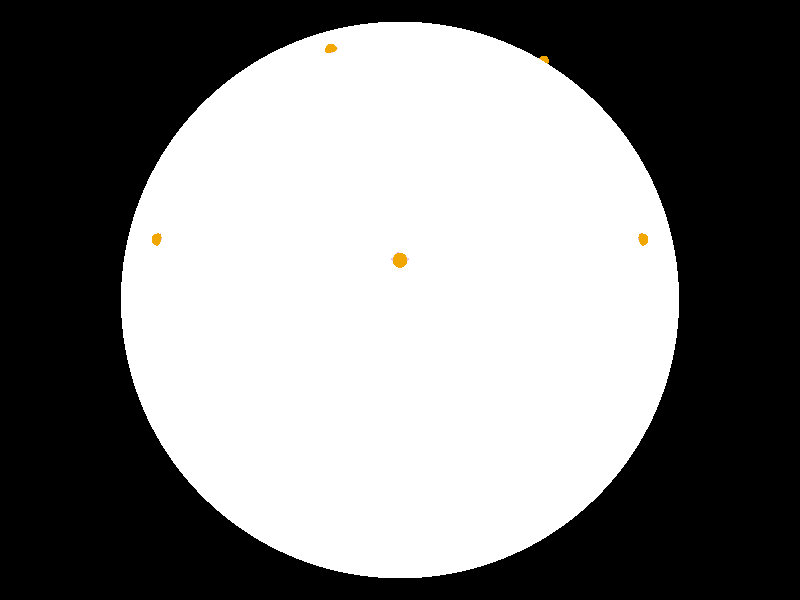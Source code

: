 #version 3.7;

#include "colors.inc"
#include "textures.inc"

#macro v_equal(v1,v2) ((v1.x=v2.x)&(v1.y=v2.y)&(v1.z=v2.z)) #end

#macro col_to_tex(col, elem_tex_map, elem_col_map, def_tex)
   #local typ=0;
   #if(col.y>=0) #local typ=1; #end
   #if(!typ & col.y=-1)
      #if(col.x<dimension_size(elem_tex_map,1))
         #ifdef(elem_tex_map[col.x]) #local typ=2; #end
      #end
      #if(!typ & col.x<dimension_size(elem_col_map,1))
         #ifdef(elem_col_map[col.x]) #local typ=3; #end
      #end
   #end
   #switch(typ)
      #case(0) texture{ def_tex } #break;
      #case(1) texture{ pigment{ rgbt col}} #break;
      #case(2) texture{ elem_tex_map[-col.x]} #break;
      #case(3) texture{ pigment{ color elem_col_map[-col.x]}} #break;
   #end
#end

#macro disp_edge(edge, col)
   #if(!v_equal(verts[edges[edge][0]], verts[edges[edge][1]]) )
      cylinder{verts[edges[edge][0]] verts[edges[edge][1]] edge_sz
         col_to_tex(col, tex_map, col_map, edge_tex)
      }
   #end
#end

// Display values
   // Size (or radius) of elements
   #declare vert_sz = 0.0237764; // 0.0237764
   #declare edge_sz = 0.01; // 0.0158509
   #declare face_sz = 0; // 0

   // Colour of elements (used to set up default textures
   #declare vert_col = <0.901961, 0.45098, 0, 0>;
   #declare edge_col = <0.8, 0.6, 0.8, 0>; // <0.8, 0.6, 0.8, 0>
   #declare face_col = <0.8, 0.901961, 0.901961, 0>; // <0.8, 0.901961, 0.901961, 0>

   // Texture of elements
   #declare vert_tex=texture{ pigment{ rgbt vert_col}}
   #declare edge_tex=texture{ pigment{ rgbt edge_col}}
   #declare face_tex=texture{ pigment{ rgbt face_col}}

#declare col_map = array[1]; // Default colourmap
#declare tex_map = array[1]; // Default texmap

// Array of vertex coordinates
#declare num_verts = 13;
#declare verts = array [num_verts] {
    <1/sqrt(2-sqrt(2)), 0, 1/2>,
    <cos(pi/4)/sqrt(2-sqrt(2)), sin(pi/4)/sqrt(2-sqrt(2)), 1/2>,
    <cos(2*pi/4)/sqrt(2-sqrt(2)), sin(2*pi/4)/sqrt(2-sqrt(2)), 1/2>,
    <cos(3*pi/4)/sqrt(2-sqrt(2)), sin(3*pi/4)/sqrt(2-sqrt(2)), 1/2>,
    <cos(4*pi/4)/sqrt(2-sqrt(2)), sin(4*pi/4)/sqrt(2-sqrt(2)), 1/2>,
    <cos(5*pi/4)/sqrt(2-sqrt(2)), sin(5*pi/4)/sqrt(2-sqrt(2)), 1/2>,
    <cos(6*pi/4)/sqrt(2-sqrt(2)), sin(6*pi/4)/sqrt(2-sqrt(2)), 1/2>,
    <cos(7*pi/4)/sqrt(2-sqrt(2)), sin(7*pi/4)/sqrt(2-sqrt(2)), 1/2>,
    <cos(0*pi/2+pi/8)/sqrt(2), sin(0*pi/2+pi/8)/sqrt(2), (1+sqrt(2))/2>,
    <cos(1*pi/2+pi/8)/sqrt(2), sin(1*pi/2+pi/8)/sqrt(2), (1+sqrt(2))/2>,
    <cos(2*pi/2+pi/8)/sqrt(2), sin(2*pi/2+pi/8)/sqrt(2), (1+sqrt(2))/2>,
    <cos(3*pi/2+pi/8)/sqrt(2), sin(3*pi/2+pi/8)/sqrt(2), (1+sqrt(2))/2>,
    <0,0,0>
}

// Array of edge indexes
#declare num_edges = 20;
#declare edges = array [num_edges][2] {
   {0, 1},
   {1, 2},
   {2, 3},
   {3, 4},
   {4, 5},
   {5, 6},
   {6, 7},
   {7, 0},
   {8, 9},
   {9, 10},
   {10, 11},
   {11, 8},
   {0, 8},
   {1, 8},
   {2, 9},
   {3, 9},
   {4, 10},
   {5, 10},
   {6, 11},
   {7, 11}
}

// face colours
#declare f_col = <0.901961, 0.45098, 0, 0.6>;

// Array of face vertex counts and indexes
   triangle { verts[0] verts[1] verts[8] col_to_tex(f_col, tex_map, col_map, face_tex) }
   triangle { verts[2] verts[3] verts[9] col_to_tex(f_col, tex_map, col_map, face_tex) }
   triangle { verts[4] verts[5] verts[10] col_to_tex(f_col, tex_map, col_map, face_tex) }
   triangle { verts[6] verts[7] verts[11] col_to_tex(f_col, tex_map, col_map, face_tex) }
   polygon { 4, verts[1] verts[2] verts[9] verts[8] col_to_tex(f_col, tex_map, col_map, face_tex) }
   polygon { 4, verts[3] verts[4] verts[10] verts[9] col_to_tex(f_col, tex_map, col_map, face_tex) }
   polygon { 4, verts[5] verts[6] verts[11] verts[10] col_to_tex(f_col, tex_map, col_map, face_tex) }
   polygon { 4, verts[7] verts[0] verts[8] verts[11] col_to_tex(f_col, tex_map, col_map, face_tex) }
   polygon { 4, verts[8] verts[9] verts[10] verts[11] col_to_tex(f_col, tex_map, col_map, face_tex) }

   #declare i=0;
   #while (i<num_verts)
      sphere{ verts[i] vert_sz col_to_tex(vert_col, tex_map, col_map, vert_tex) }
      #declare i=i+1;
      #end

// Display edge elements
   #declare i=0;
   #while (i<num_edges)
      disp_edge(i, edge_col)
      #declare i=i+1;
      #end

// Extra object
      sphere{<0,0,0> vlength(verts[0]) texture{ pigment{color White filter 0.8 }}}
/*   sphere{<0,0,0> vlength(verts[0])
       pigment{
           uv_mapping
           Tiles_Ptrn()
           color_map {
               [0.00 color rgb <1,1,1>] // white stanchions
               [0.1 color rgbt <0,0,0,1>] // transparent spaces
           }
           scale <0.04, 0.06, 1> // size and ratio of the grid
       }
//       finish {ambient 1 diffuse 0}
       rotate 90*x
   }*/

background {color <0,0,0,1>}
// Max Trace Level (10), increase if black areas appear when using transparency
global_settings{
    max_trace_level 10
    assumed_gamma 1.2
}

  camera { location <0,3.2,0.9>
           sky <0,0,1>
           look_at <0,0,0>
         }

   light_source {<0.1, 3, 1> color <1,1,1> shadowless}
